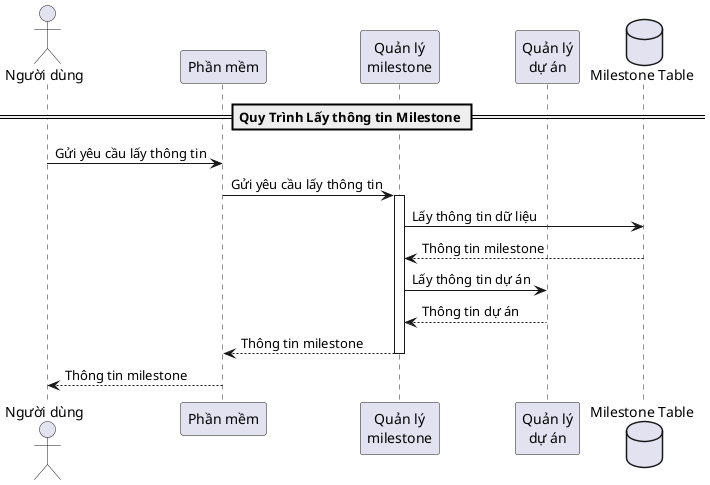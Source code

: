 @startuml
actor "Người dùng" as nd
participant "Phần mềm" as pm
participant "Quản lý\nmilestone" as qlms
participant "Quản lý\ndự án" as qlpb
database "Milestone Table" as dbm

== Quy Trình Lấy thông tin Milestone ==
nd -> pm : Gửi yêu cầu lấy thông tin
pm -> qlms : Gửi yêu cầu lấy thông tin
activate qlms
qlms -> dbm : Lấy thông tin dữ liệu
dbm --> qlms : Thông tin milestone
qlms -> qlpb : Lấy thông tin dự án
qlpb --> qlms : Thông tin dự án
qlms --> pm : Thông tin milestone
deactivate qlms
pm --> nd : Thông tin milestone
@enduml